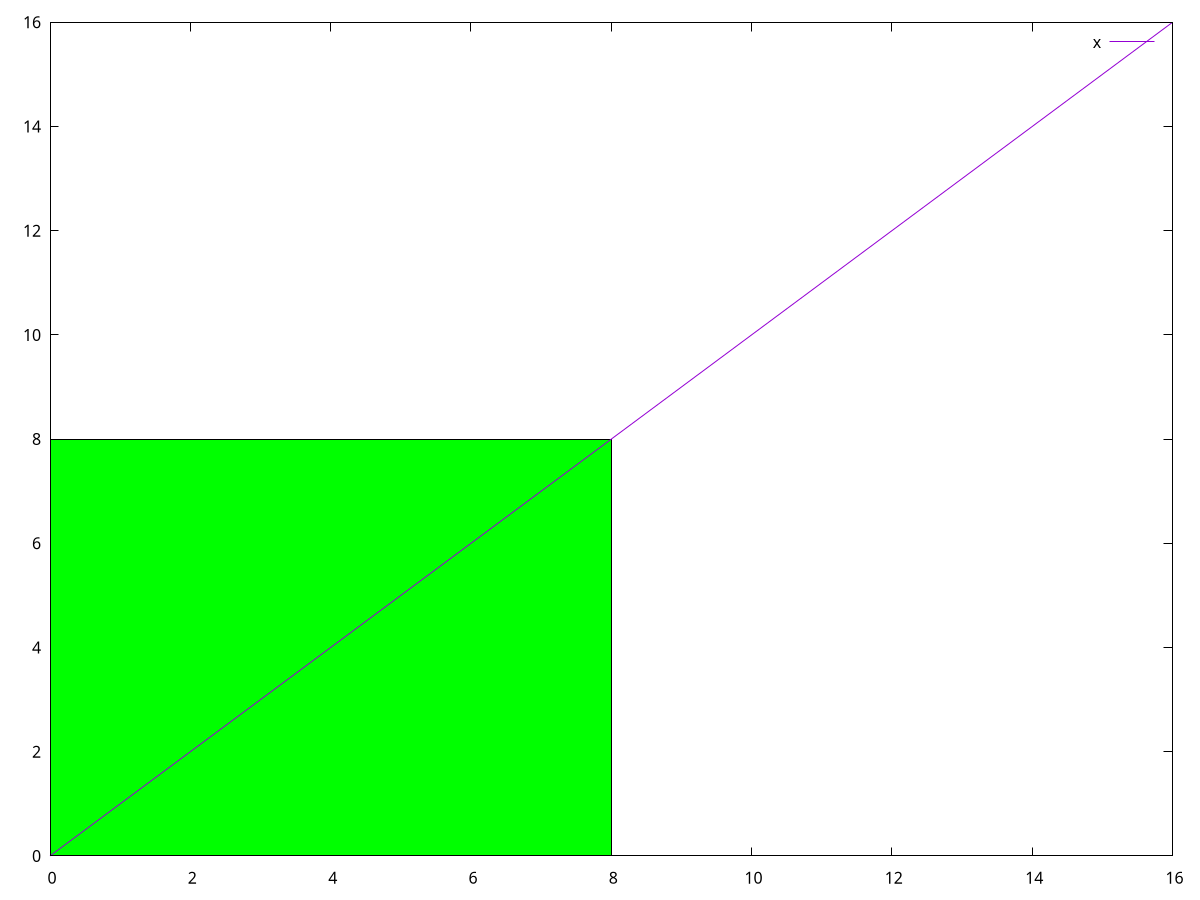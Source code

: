 set xrange [0:16]
set xrange [0:16]
L = 8
x1 = 0
y1 = 0 
x2 = 0 + 8
y2 = 0 + 8
set object 1 rectangle from x1, y1 to x2, y2 fc rgb 'green'
plot x

